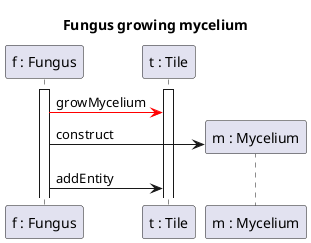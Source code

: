 @startuml Fungus growth

title Fungus growing mycelium

participant "f : Fungus" as F
participant "t : Tile" as T
participant "m : Mycelium" as M

activate F
activate T

F-[#red]>T : growMycelium
F -> M ** : construct
F -> T : addEntity


@enduml